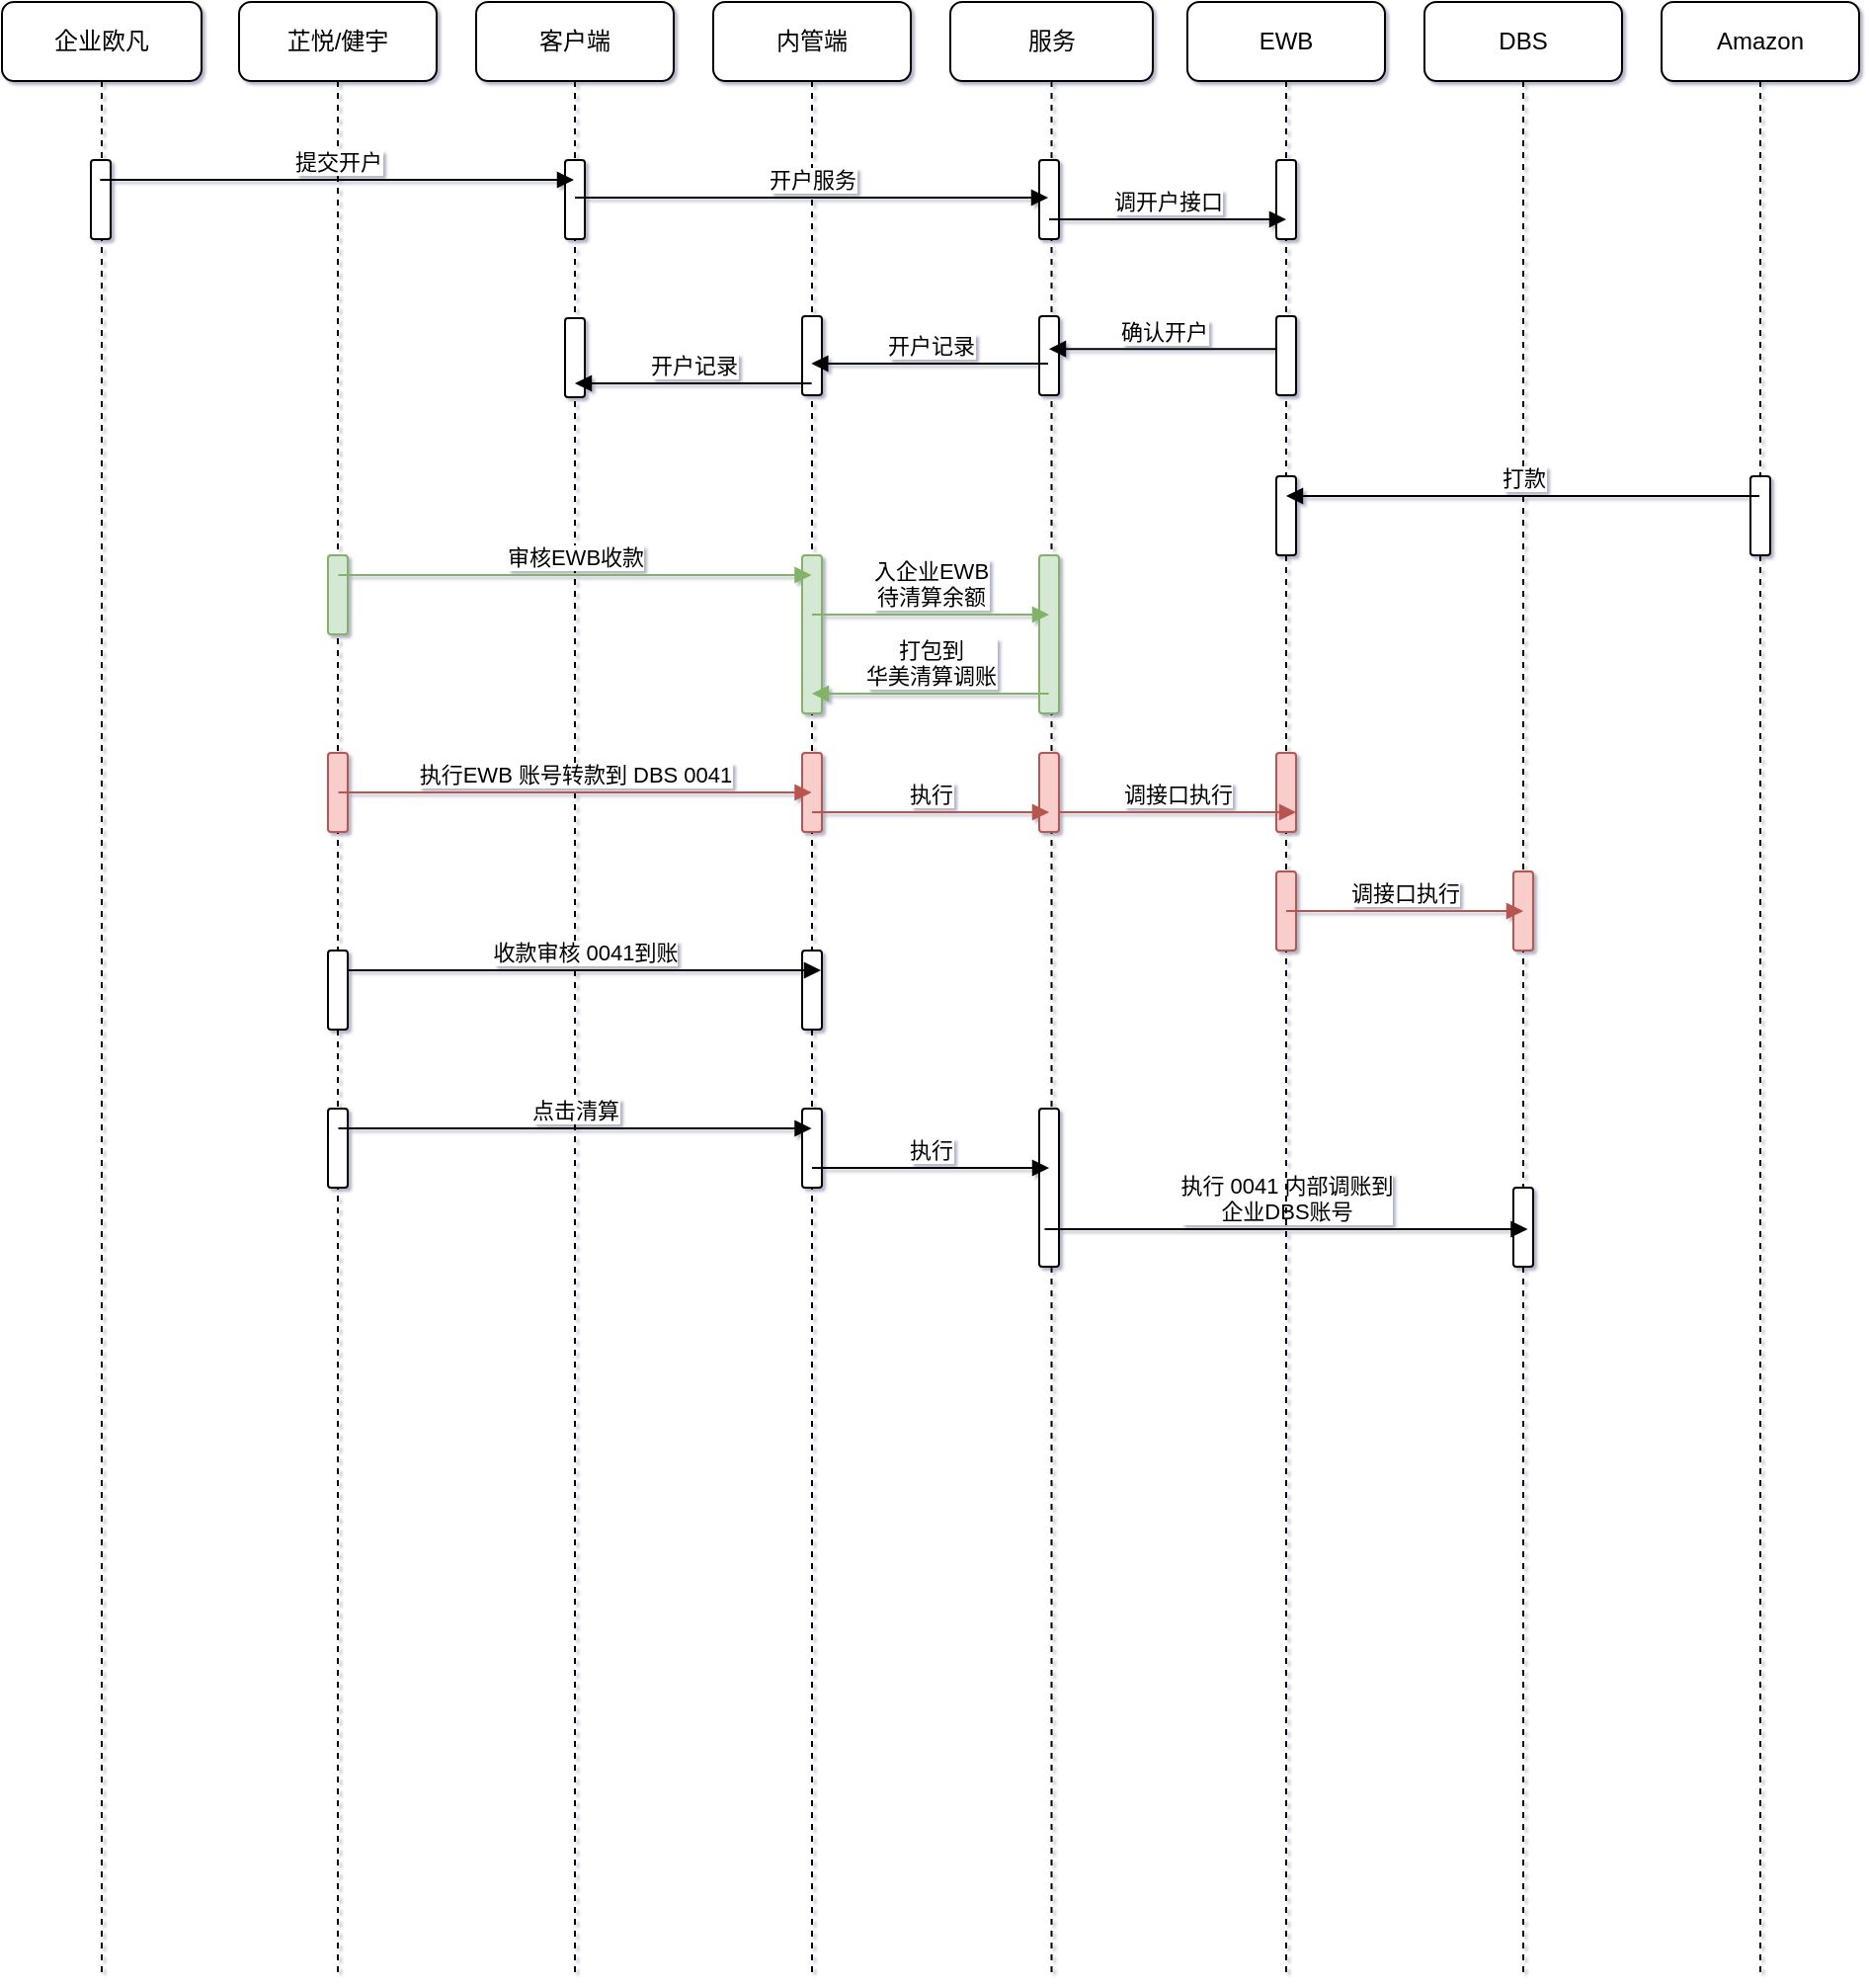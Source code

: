 <mxfile version="21.2.1" type="github">
  <diagram name="Page-1" id="2YBvvXClWsGukQMizWep">
    <mxGraphModel dx="1420" dy="794" grid="1" gridSize="10" guides="1" tooltips="1" connect="1" arrows="1" fold="1" page="1" pageScale="1" pageWidth="850" pageHeight="1100" math="0" shadow="1">
      <root>
        <mxCell id="0" />
        <mxCell id="1" parent="0" />
        <mxCell id="vuqDDMD9Cg7uA9CXkxy9-32" value="芷悦/健宇" style="shape=umlLifeline;perimeter=lifelinePerimeter;whiteSpace=wrap;html=1;container=1;dropTarget=0;collapsible=0;recursiveResize=0;outlineConnect=0;portConstraint=eastwest;newEdgeStyle={&quot;edgeStyle&quot;:&quot;elbowEdgeStyle&quot;,&quot;elbow&quot;:&quot;vertical&quot;,&quot;curved&quot;:0,&quot;rounded&quot;:0};rounded=1;" parent="1" vertex="1">
          <mxGeometry x="230" y="40" width="100" height="1000" as="geometry" />
        </mxCell>
        <mxCell id="vuqDDMD9Cg7uA9CXkxy9-34" value="" style="html=1;points=[];perimeter=orthogonalPerimeter;outlineConnect=0;targetShapes=umlLifeline;portConstraint=eastwest;newEdgeStyle={&quot;edgeStyle&quot;:&quot;elbowEdgeStyle&quot;,&quot;elbow&quot;:&quot;vertical&quot;,&quot;curved&quot;:0,&quot;rounded&quot;:0};rounded=1;fillColor=#d5e8d4;strokeColor=#82b366;" parent="vuqDDMD9Cg7uA9CXkxy9-32" vertex="1">
          <mxGeometry x="45" y="280" width="10" height="40" as="geometry" />
        </mxCell>
        <mxCell id="vuqDDMD9Cg7uA9CXkxy9-52" value="" style="html=1;points=[];perimeter=orthogonalPerimeter;outlineConnect=0;targetShapes=umlLifeline;portConstraint=eastwest;newEdgeStyle={&quot;edgeStyle&quot;:&quot;elbowEdgeStyle&quot;,&quot;elbow&quot;:&quot;vertical&quot;,&quot;curved&quot;:0,&quot;rounded&quot;:0};rounded=1;fillColor=#f8cecc;strokeColor=#b85450;" parent="vuqDDMD9Cg7uA9CXkxy9-32" vertex="1">
          <mxGeometry x="45" y="380" width="10" height="40" as="geometry" />
        </mxCell>
        <mxCell id="vuqDDMD9Cg7uA9CXkxy9-62" value="" style="html=1;points=[];perimeter=orthogonalPerimeter;outlineConnect=0;targetShapes=umlLifeline;portConstraint=eastwest;newEdgeStyle={&quot;edgeStyle&quot;:&quot;elbowEdgeStyle&quot;,&quot;elbow&quot;:&quot;vertical&quot;,&quot;curved&quot;:0,&quot;rounded&quot;:0};rounded=1;" parent="vuqDDMD9Cg7uA9CXkxy9-32" vertex="1">
          <mxGeometry x="45" y="480" width="10" height="40" as="geometry" />
        </mxCell>
        <mxCell id="vuqDDMD9Cg7uA9CXkxy9-18" value="Amazon" style="shape=umlLifeline;perimeter=lifelinePerimeter;whiteSpace=wrap;html=1;container=0;dropTarget=0;collapsible=0;recursiveResize=0;outlineConnect=0;portConstraint=eastwest;newEdgeStyle={&quot;edgeStyle&quot;:&quot;elbowEdgeStyle&quot;,&quot;elbow&quot;:&quot;vertical&quot;,&quot;curved&quot;:0,&quot;rounded&quot;:0};rounded=1;" parent="1" vertex="1">
          <mxGeometry x="950" y="40" width="100" height="1000" as="geometry" />
        </mxCell>
        <mxCell id="vuqDDMD9Cg7uA9CXkxy9-21" value="" style="html=1;points=[];perimeter=orthogonalPerimeter;outlineConnect=0;targetShapes=umlLifeline;portConstraint=eastwest;newEdgeStyle={&quot;edgeStyle&quot;:&quot;elbowEdgeStyle&quot;,&quot;elbow&quot;:&quot;vertical&quot;,&quot;curved&quot;:0,&quot;rounded&quot;:0};rounded=1;" parent="vuqDDMD9Cg7uA9CXkxy9-18" vertex="1">
          <mxGeometry x="45" y="240" width="10" height="40" as="geometry" />
        </mxCell>
        <mxCell id="vuqDDMD9Cg7uA9CXkxy9-10" value="DBS" style="shape=umlLifeline;perimeter=lifelinePerimeter;whiteSpace=wrap;html=1;container=0;dropTarget=0;collapsible=0;recursiveResize=0;outlineConnect=0;portConstraint=eastwest;newEdgeStyle={&quot;edgeStyle&quot;:&quot;elbowEdgeStyle&quot;,&quot;elbow&quot;:&quot;vertical&quot;,&quot;curved&quot;:0,&quot;rounded&quot;:0};rounded=1;" parent="1" vertex="1">
          <mxGeometry x="830" y="40" width="100" height="1000" as="geometry" />
        </mxCell>
        <mxCell id="vuqDDMD9Cg7uA9CXkxy9-59" value="" style="html=1;points=[];perimeter=orthogonalPerimeter;outlineConnect=0;targetShapes=umlLifeline;portConstraint=eastwest;newEdgeStyle={&quot;edgeStyle&quot;:&quot;elbowEdgeStyle&quot;,&quot;elbow&quot;:&quot;vertical&quot;,&quot;curved&quot;:0,&quot;rounded&quot;:0};rounded=1;fillColor=#f8cecc;strokeColor=#b85450;" parent="vuqDDMD9Cg7uA9CXkxy9-10" vertex="1">
          <mxGeometry x="45" y="440" width="10" height="40" as="geometry" />
        </mxCell>
        <mxCell id="aM9ryv3xv72pqoxQDRHE-1" value="客户端" style="shape=umlLifeline;perimeter=lifelinePerimeter;whiteSpace=wrap;html=1;container=0;dropTarget=0;collapsible=0;recursiveResize=0;outlineConnect=0;portConstraint=eastwest;newEdgeStyle={&quot;edgeStyle&quot;:&quot;elbowEdgeStyle&quot;,&quot;elbow&quot;:&quot;vertical&quot;,&quot;curved&quot;:0,&quot;rounded&quot;:0};rounded=1;" parent="1" vertex="1">
          <mxGeometry x="350" y="40" width="100" height="1000" as="geometry" />
        </mxCell>
        <mxCell id="vuqDDMD9Cg7uA9CXkxy9-8" value="" style="html=1;points=[];perimeter=orthogonalPerimeter;outlineConnect=0;targetShapes=umlLifeline;portConstraint=eastwest;newEdgeStyle={&quot;edgeStyle&quot;:&quot;elbowEdgeStyle&quot;,&quot;elbow&quot;:&quot;vertical&quot;,&quot;curved&quot;:0,&quot;rounded&quot;:0};rounded=1;" parent="aM9ryv3xv72pqoxQDRHE-1" vertex="1">
          <mxGeometry x="45" y="80" width="10" height="40" as="geometry" />
        </mxCell>
        <mxCell id="vuqDDMD9Cg7uA9CXkxy9-23" value="" style="html=1;points=[];perimeter=orthogonalPerimeter;outlineConnect=0;targetShapes=umlLifeline;portConstraint=eastwest;newEdgeStyle={&quot;edgeStyle&quot;:&quot;elbowEdgeStyle&quot;,&quot;elbow&quot;:&quot;vertical&quot;,&quot;curved&quot;:0,&quot;rounded&quot;:0};rounded=1;" parent="aM9ryv3xv72pqoxQDRHE-1" vertex="1">
          <mxGeometry x="45" y="160" width="10" height="40" as="geometry" />
        </mxCell>
        <mxCell id="aM9ryv3xv72pqoxQDRHE-5" value="内管端" style="shape=umlLifeline;perimeter=lifelinePerimeter;whiteSpace=wrap;html=1;container=0;dropTarget=0;collapsible=0;recursiveResize=0;outlineConnect=0;portConstraint=eastwest;newEdgeStyle={&quot;edgeStyle&quot;:&quot;elbowEdgeStyle&quot;,&quot;elbow&quot;:&quot;vertical&quot;,&quot;curved&quot;:0,&quot;rounded&quot;:0};rounded=1;" parent="1" vertex="1">
          <mxGeometry x="470" y="40" width="100" height="1000" as="geometry" />
        </mxCell>
        <mxCell id="vuqDDMD9Cg7uA9CXkxy9-16" value="" style="html=1;points=[];perimeter=orthogonalPerimeter;outlineConnect=0;targetShapes=umlLifeline;portConstraint=eastwest;newEdgeStyle={&quot;edgeStyle&quot;:&quot;elbowEdgeStyle&quot;,&quot;elbow&quot;:&quot;vertical&quot;,&quot;curved&quot;:0,&quot;rounded&quot;:0};rounded=1;" parent="aM9ryv3xv72pqoxQDRHE-5" vertex="1">
          <mxGeometry x="45" y="159" width="10" height="40" as="geometry" />
        </mxCell>
        <mxCell id="vuqDDMD9Cg7uA9CXkxy9-33" value="" style="html=1;points=[];perimeter=orthogonalPerimeter;outlineConnect=0;targetShapes=umlLifeline;portConstraint=eastwest;newEdgeStyle={&quot;edgeStyle&quot;:&quot;elbowEdgeStyle&quot;,&quot;elbow&quot;:&quot;vertical&quot;,&quot;curved&quot;:0,&quot;rounded&quot;:0};rounded=1;fillColor=#d5e8d4;strokeColor=#82b366;" parent="aM9ryv3xv72pqoxQDRHE-5" vertex="1">
          <mxGeometry x="45" y="280" width="10" height="80" as="geometry" />
        </mxCell>
        <mxCell id="vuqDDMD9Cg7uA9CXkxy9-53" value="" style="html=1;points=[];perimeter=orthogonalPerimeter;outlineConnect=0;targetShapes=umlLifeline;portConstraint=eastwest;newEdgeStyle={&quot;edgeStyle&quot;:&quot;elbowEdgeStyle&quot;,&quot;elbow&quot;:&quot;vertical&quot;,&quot;curved&quot;:0,&quot;rounded&quot;:0};rounded=1;fillColor=#f8cecc;strokeColor=#b85450;" parent="aM9ryv3xv72pqoxQDRHE-5" vertex="1">
          <mxGeometry x="45" y="380" width="10" height="40" as="geometry" />
        </mxCell>
        <mxCell id="vuqDDMD9Cg7uA9CXkxy9-63" value="" style="html=1;points=[];perimeter=orthogonalPerimeter;outlineConnect=0;targetShapes=umlLifeline;portConstraint=eastwest;newEdgeStyle={&quot;edgeStyle&quot;:&quot;elbowEdgeStyle&quot;,&quot;elbow&quot;:&quot;vertical&quot;,&quot;curved&quot;:0,&quot;rounded&quot;:0};rounded=1;" parent="aM9ryv3xv72pqoxQDRHE-5" vertex="1">
          <mxGeometry x="45" y="480" width="10" height="40" as="geometry" />
        </mxCell>
        <mxCell id="vuqDDMD9Cg7uA9CXkxy9-1" value="服务" style="shape=umlLifeline;perimeter=lifelinePerimeter;whiteSpace=wrap;html=1;container=0;dropTarget=0;collapsible=0;recursiveResize=0;outlineConnect=0;portConstraint=eastwest;newEdgeStyle={&quot;edgeStyle&quot;:&quot;elbowEdgeStyle&quot;,&quot;elbow&quot;:&quot;vertical&quot;,&quot;curved&quot;:0,&quot;rounded&quot;:0};rounded=1;" parent="1" vertex="1">
          <mxGeometry x="590" y="40" width="102.5" height="1000" as="geometry" />
        </mxCell>
        <mxCell id="vuqDDMD9Cg7uA9CXkxy9-13" value="" style="html=1;points=[];perimeter=orthogonalPerimeter;outlineConnect=0;targetShapes=umlLifeline;portConstraint=eastwest;newEdgeStyle={&quot;edgeStyle&quot;:&quot;elbowEdgeStyle&quot;,&quot;elbow&quot;:&quot;vertical&quot;,&quot;curved&quot;:0,&quot;rounded&quot;:0};rounded=1;" parent="vuqDDMD9Cg7uA9CXkxy9-1" vertex="1">
          <mxGeometry x="45" y="80" width="10" height="40" as="geometry" />
        </mxCell>
        <mxCell id="vuqDDMD9Cg7uA9CXkxy9-11" value="" style="html=1;points=[];perimeter=orthogonalPerimeter;outlineConnect=0;targetShapes=umlLifeline;portConstraint=eastwest;newEdgeStyle={&quot;edgeStyle&quot;:&quot;elbowEdgeStyle&quot;,&quot;elbow&quot;:&quot;vertical&quot;,&quot;curved&quot;:0,&quot;rounded&quot;:0};rounded=1;" parent="vuqDDMD9Cg7uA9CXkxy9-1" vertex="1">
          <mxGeometry x="45" y="159" width="10" height="40" as="geometry" />
        </mxCell>
        <mxCell id="vuqDDMD9Cg7uA9CXkxy9-36" value="" style="html=1;points=[];perimeter=orthogonalPerimeter;outlineConnect=0;targetShapes=umlLifeline;portConstraint=eastwest;newEdgeStyle={&quot;edgeStyle&quot;:&quot;elbowEdgeStyle&quot;,&quot;elbow&quot;:&quot;vertical&quot;,&quot;curved&quot;:0,&quot;rounded&quot;:0};rounded=1;fillColor=#d5e8d4;strokeColor=#82b366;" parent="vuqDDMD9Cg7uA9CXkxy9-1" vertex="1">
          <mxGeometry x="45" y="280" width="10" height="80" as="geometry" />
        </mxCell>
        <mxCell id="vuqDDMD9Cg7uA9CXkxy9-55" value="" style="html=1;points=[];perimeter=orthogonalPerimeter;outlineConnect=0;targetShapes=umlLifeline;portConstraint=eastwest;newEdgeStyle={&quot;edgeStyle&quot;:&quot;elbowEdgeStyle&quot;,&quot;elbow&quot;:&quot;vertical&quot;,&quot;curved&quot;:0,&quot;rounded&quot;:0};rounded=1;fillColor=#f8cecc;strokeColor=#b85450;" parent="vuqDDMD9Cg7uA9CXkxy9-1" vertex="1">
          <mxGeometry x="45" y="380" width="10" height="40" as="geometry" />
        </mxCell>
        <mxCell id="vuqDDMD9Cg7uA9CXkxy9-45" value="" style="html=1;points=[];perimeter=orthogonalPerimeter;outlineConnect=0;targetShapes=umlLifeline;portConstraint=eastwest;newEdgeStyle={&quot;edgeStyle&quot;:&quot;elbowEdgeStyle&quot;,&quot;elbow&quot;:&quot;vertical&quot;,&quot;curved&quot;:0,&quot;rounded&quot;:0};rounded=1;" parent="vuqDDMD9Cg7uA9CXkxy9-1" vertex="1">
          <mxGeometry x="-75" y="560" width="10" height="40" as="geometry" />
        </mxCell>
        <mxCell id="vuqDDMD9Cg7uA9CXkxy9-47" value="" style="html=1;points=[];perimeter=orthogonalPerimeter;outlineConnect=0;targetShapes=umlLifeline;portConstraint=eastwest;newEdgeStyle={&quot;edgeStyle&quot;:&quot;elbowEdgeStyle&quot;,&quot;elbow&quot;:&quot;vertical&quot;,&quot;curved&quot;:0,&quot;rounded&quot;:0};rounded=1;" parent="vuqDDMD9Cg7uA9CXkxy9-1" vertex="1">
          <mxGeometry x="45" y="560" width="10" height="80" as="geometry" />
        </mxCell>
        <mxCell id="vuqDDMD9Cg7uA9CXkxy9-49" value="" style="html=1;points=[];perimeter=orthogonalPerimeter;outlineConnect=0;targetShapes=umlLifeline;portConstraint=eastwest;newEdgeStyle={&quot;edgeStyle&quot;:&quot;elbowEdgeStyle&quot;,&quot;elbow&quot;:&quot;vertical&quot;,&quot;curved&quot;:0,&quot;rounded&quot;:0};rounded=1;" parent="vuqDDMD9Cg7uA9CXkxy9-1" vertex="1">
          <mxGeometry x="285" y="600" width="10" height="40" as="geometry" />
        </mxCell>
        <mxCell id="vuqDDMD9Cg7uA9CXkxy9-41" value="" style="html=1;points=[];perimeter=orthogonalPerimeter;outlineConnect=0;targetShapes=umlLifeline;portConstraint=eastwest;newEdgeStyle={&quot;edgeStyle&quot;:&quot;elbowEdgeStyle&quot;,&quot;elbow&quot;:&quot;vertical&quot;,&quot;curved&quot;:0,&quot;rounded&quot;:0};rounded=1;" parent="vuqDDMD9Cg7uA9CXkxy9-1" vertex="1">
          <mxGeometry x="-315" y="560" width="10" height="40" as="geometry" />
        </mxCell>
        <mxCell id="vuqDDMD9Cg7uA9CXkxy9-46" value="点击清算" style="html=1;verticalAlign=bottom;endArrow=block;edgeStyle=elbowEdgeStyle;elbow=vertical;curved=0;rounded=1;" parent="vuqDDMD9Cg7uA9CXkxy9-1" edge="1">
          <mxGeometry x="0.002" relative="1" as="geometry">
            <mxPoint x="-309.75" y="570" as="sourcePoint" />
            <Array as="points">
              <mxPoint x="-239.75" y="570" />
            </Array>
            <mxPoint x="-70.25" y="570" as="targetPoint" />
            <mxPoint as="offset" />
          </mxGeometry>
        </mxCell>
        <mxCell id="vuqDDMD9Cg7uA9CXkxy9-48" value="执行" style="html=1;verticalAlign=bottom;endArrow=block;edgeStyle=elbowEdgeStyle;elbow=vertical;curved=0;rounded=1;" parent="vuqDDMD9Cg7uA9CXkxy9-1" edge="1">
          <mxGeometry x="0.001" relative="1" as="geometry">
            <mxPoint x="-70" y="590" as="sourcePoint" />
            <Array as="points">
              <mxPoint x="-15" y="590" />
            </Array>
            <mxPoint x="50" y="590" as="targetPoint" />
            <mxPoint as="offset" />
          </mxGeometry>
        </mxCell>
        <mxCell id="vuqDDMD9Cg7uA9CXkxy9-50" value="执行 0041 内部调账到 &lt;br&gt;企业DBS账号" style="html=1;verticalAlign=bottom;endArrow=block;edgeStyle=elbowEdgeStyle;elbow=vertical;curved=0;rounded=1;" parent="vuqDDMD9Cg7uA9CXkxy9-1" edge="1">
          <mxGeometry x="0.001" relative="1" as="geometry">
            <mxPoint x="47.75" y="621" as="sourcePoint" />
            <Array as="points">
              <mxPoint x="102.75" y="621" />
            </Array>
            <mxPoint x="292.25" y="621" as="targetPoint" />
            <mxPoint as="offset" />
          </mxGeometry>
        </mxCell>
        <mxCell id="vuqDDMD9Cg7uA9CXkxy9-9" value="EWB" style="shape=umlLifeline;perimeter=lifelinePerimeter;whiteSpace=wrap;html=1;container=0;dropTarget=0;collapsible=0;recursiveResize=0;outlineConnect=0;portConstraint=eastwest;newEdgeStyle={&quot;edgeStyle&quot;:&quot;elbowEdgeStyle&quot;,&quot;elbow&quot;:&quot;vertical&quot;,&quot;curved&quot;:0,&quot;rounded&quot;:0};rounded=1;" parent="1" vertex="1">
          <mxGeometry x="710" y="40" width="100" height="1000" as="geometry" />
        </mxCell>
        <mxCell id="vuqDDMD9Cg7uA9CXkxy9-5" value="" style="html=1;points=[];perimeter=orthogonalPerimeter;outlineConnect=0;targetShapes=umlLifeline;portConstraint=eastwest;newEdgeStyle={&quot;edgeStyle&quot;:&quot;elbowEdgeStyle&quot;,&quot;elbow&quot;:&quot;vertical&quot;,&quot;curved&quot;:0,&quot;rounded&quot;:0};rounded=1;" parent="vuqDDMD9Cg7uA9CXkxy9-9" vertex="1">
          <mxGeometry x="45" y="80" width="10" height="40" as="geometry" />
        </mxCell>
        <mxCell id="vuqDDMD9Cg7uA9CXkxy9-22" value="" style="html=1;points=[];perimeter=orthogonalPerimeter;outlineConnect=0;targetShapes=umlLifeline;portConstraint=eastwest;newEdgeStyle={&quot;edgeStyle&quot;:&quot;elbowEdgeStyle&quot;,&quot;elbow&quot;:&quot;vertical&quot;,&quot;curved&quot;:0,&quot;rounded&quot;:0};rounded=1;" parent="vuqDDMD9Cg7uA9CXkxy9-9" vertex="1">
          <mxGeometry x="45" y="240" width="10" height="40" as="geometry" />
        </mxCell>
        <mxCell id="vuqDDMD9Cg7uA9CXkxy9-57" value="" style="html=1;points=[];perimeter=orthogonalPerimeter;outlineConnect=0;targetShapes=umlLifeline;portConstraint=eastwest;newEdgeStyle={&quot;edgeStyle&quot;:&quot;elbowEdgeStyle&quot;,&quot;elbow&quot;:&quot;vertical&quot;,&quot;curved&quot;:0,&quot;rounded&quot;:0};rounded=1;fillColor=#f8cecc;strokeColor=#b85450;" parent="vuqDDMD9Cg7uA9CXkxy9-9" vertex="1">
          <mxGeometry x="45" y="380" width="10" height="40" as="geometry" />
        </mxCell>
        <mxCell id="vuqDDMD9Cg7uA9CXkxy9-61" value="" style="html=1;points=[];perimeter=orthogonalPerimeter;outlineConnect=0;targetShapes=umlLifeline;portConstraint=eastwest;newEdgeStyle={&quot;edgeStyle&quot;:&quot;elbowEdgeStyle&quot;,&quot;elbow&quot;:&quot;vertical&quot;,&quot;curved&quot;:0,&quot;rounded&quot;:0};rounded=1;fillColor=#f8cecc;strokeColor=#b85450;" parent="vuqDDMD9Cg7uA9CXkxy9-9" vertex="1">
          <mxGeometry x="45" y="440" width="10" height="40" as="geometry" />
        </mxCell>
        <mxCell id="vuqDDMD9Cg7uA9CXkxy9-39" value="企业欧凡" style="shape=umlLifeline;perimeter=lifelinePerimeter;whiteSpace=wrap;html=1;container=1;dropTarget=0;collapsible=0;recursiveResize=0;outlineConnect=0;portConstraint=eastwest;newEdgeStyle={&quot;edgeStyle&quot;:&quot;elbowEdgeStyle&quot;,&quot;elbow&quot;:&quot;vertical&quot;,&quot;curved&quot;:0,&quot;rounded&quot;:0};rounded=1;" parent="1" vertex="1">
          <mxGeometry x="110" y="40" width="101" height="1000" as="geometry" />
        </mxCell>
        <mxCell id="vuqDDMD9Cg7uA9CXkxy9-40" value="" style="html=1;points=[];perimeter=orthogonalPerimeter;outlineConnect=0;targetShapes=umlLifeline;portConstraint=eastwest;newEdgeStyle={&quot;edgeStyle&quot;:&quot;elbowEdgeStyle&quot;,&quot;elbow&quot;:&quot;vertical&quot;,&quot;curved&quot;:0,&quot;rounded&quot;:0};rounded=1;" parent="vuqDDMD9Cg7uA9CXkxy9-39" vertex="1">
          <mxGeometry x="45" y="80" width="10" height="40" as="geometry" />
        </mxCell>
        <mxCell id="vuqDDMD9Cg7uA9CXkxy9-12" value="开户服务" style="html=1;verticalAlign=bottom;endArrow=block;edgeStyle=elbowEdgeStyle;elbow=vertical;curved=0;rounded=1;" parent="1" edge="1">
          <mxGeometry x="0.001" relative="1" as="geometry">
            <mxPoint x="400" y="139" as="sourcePoint" />
            <Array as="points">
              <mxPoint x="470" y="139" />
            </Array>
            <mxPoint x="639.5" y="139" as="targetPoint" />
            <mxPoint as="offset" />
          </mxGeometry>
        </mxCell>
        <mxCell id="vuqDDMD9Cg7uA9CXkxy9-17" value="开户记录" style="html=1;verticalAlign=bottom;endArrow=block;edgeStyle=elbowEdgeStyle;elbow=vertical;curved=0;rounded=1;" parent="1" edge="1">
          <mxGeometry relative="1" as="geometry">
            <mxPoint x="639.5" y="223" as="sourcePoint" />
            <Array as="points">
              <mxPoint x="585" y="223" />
              <mxPoint x="630" y="223" />
            </Array>
            <mxPoint x="519.667" y="223" as="targetPoint" />
          </mxGeometry>
        </mxCell>
        <mxCell id="aM9ryv3xv72pqoxQDRHE-9" value="确认开户" style="html=1;verticalAlign=bottom;endArrow=block;edgeStyle=elbowEdgeStyle;elbow=vertical;curved=0;rounded=1;" parent="1" source="vuqDDMD9Cg7uA9CXkxy9-15" edge="1">
          <mxGeometry relative="1" as="geometry">
            <mxPoint x="755.0" y="216" as="sourcePoint" />
            <Array as="points">
              <mxPoint x="710" y="215.58" />
            </Array>
            <mxPoint x="640" y="215.58" as="targetPoint" />
          </mxGeometry>
        </mxCell>
        <mxCell id="vuqDDMD9Cg7uA9CXkxy9-14" value="调开户接口" style="html=1;verticalAlign=bottom;endArrow=block;edgeStyle=elbowEdgeStyle;elbow=vertical;curved=0;rounded=1;" parent="1" edge="1">
          <mxGeometry x="0.001" relative="1" as="geometry">
            <mxPoint x="640" y="150" as="sourcePoint" />
            <Array as="points">
              <mxPoint x="695" y="150" />
            </Array>
            <mxPoint x="760" y="150" as="targetPoint" />
            <mxPoint as="offset" />
          </mxGeometry>
        </mxCell>
        <mxCell id="vuqDDMD9Cg7uA9CXkxy9-20" value="" style="html=1;verticalAlign=bottom;endArrow=block;edgeStyle=elbowEdgeStyle;elbow=vertical;curved=0;rounded=1;" parent="1" target="vuqDDMD9Cg7uA9CXkxy9-15" edge="1">
          <mxGeometry relative="1" as="geometry">
            <mxPoint x="755.0" y="216" as="sourcePoint" />
            <Array as="points">
              <mxPoint x="760" y="216" />
            </Array>
            <mxPoint x="640" y="215.58" as="targetPoint" />
          </mxGeometry>
        </mxCell>
        <mxCell id="vuqDDMD9Cg7uA9CXkxy9-15" value="" style="html=1;points=[];perimeter=orthogonalPerimeter;outlineConnect=0;targetShapes=umlLifeline;portConstraint=eastwest;newEdgeStyle={&quot;edgeStyle&quot;:&quot;elbowEdgeStyle&quot;,&quot;elbow&quot;:&quot;vertical&quot;,&quot;curved&quot;:0,&quot;rounded&quot;:0};rounded=1;" parent="1" vertex="1">
          <mxGeometry x="755" y="199" width="10" height="40" as="geometry" />
        </mxCell>
        <mxCell id="vuqDDMD9Cg7uA9CXkxy9-24" value="开户记录" style="html=1;verticalAlign=bottom;endArrow=block;edgeStyle=elbowEdgeStyle;elbow=vertical;curved=0;rounded=1;" parent="1" edge="1">
          <mxGeometry relative="1" as="geometry">
            <mxPoint x="519.83" y="233" as="sourcePoint" />
            <Array as="points">
              <mxPoint x="465.33" y="233" />
              <mxPoint x="510.33" y="233" />
            </Array>
            <mxPoint x="399.997" y="233" as="targetPoint" />
          </mxGeometry>
        </mxCell>
        <mxCell id="vuqDDMD9Cg7uA9CXkxy9-25" value="打款" style="html=1;verticalAlign=bottom;endArrow=block;edgeStyle=elbowEdgeStyle;elbow=vertical;curved=0;rounded=1;" parent="1" source="vuqDDMD9Cg7uA9CXkxy9-18" target="vuqDDMD9Cg7uA9CXkxy9-9" edge="1">
          <mxGeometry relative="1" as="geometry">
            <mxPoint x="519.83" y="290" as="sourcePoint" />
            <Array as="points">
              <mxPoint x="840" y="290" />
              <mxPoint x="990" y="290" />
              <mxPoint x="800" y="300" />
              <mxPoint x="770" y="300" />
              <mxPoint x="510.33" y="290" />
            </Array>
            <mxPoint x="399.997" y="290" as="targetPoint" />
          </mxGeometry>
        </mxCell>
        <mxCell id="vuqDDMD9Cg7uA9CXkxy9-35" value="审核EWB收款" style="html=1;verticalAlign=bottom;endArrow=block;edgeStyle=elbowEdgeStyle;elbow=vertical;curved=0;rounded=1;fillColor=#d5e8d4;strokeColor=#82b366;" parent="1" edge="1">
          <mxGeometry x="0.002" relative="1" as="geometry">
            <mxPoint x="280.25" y="330" as="sourcePoint" />
            <Array as="points">
              <mxPoint x="350.25" y="330" />
            </Array>
            <mxPoint x="519.75" y="330" as="targetPoint" />
            <mxPoint as="offset" />
          </mxGeometry>
        </mxCell>
        <mxCell id="vuqDDMD9Cg7uA9CXkxy9-37" value="入企业EWB &lt;br&gt;待清算余额" style="html=1;verticalAlign=bottom;endArrow=block;edgeStyle=elbowEdgeStyle;elbow=vertical;curved=0;rounded=1;fillColor=#d5e8d4;strokeColor=#82b366;" parent="1" edge="1">
          <mxGeometry x="0.001" relative="1" as="geometry">
            <mxPoint x="520" y="350" as="sourcePoint" />
            <Array as="points">
              <mxPoint x="575" y="350" />
            </Array>
            <mxPoint x="640" y="350" as="targetPoint" />
            <mxPoint as="offset" />
          </mxGeometry>
        </mxCell>
        <mxCell id="aM9ryv3xv72pqoxQDRHE-7" value="提交开户" style="html=1;verticalAlign=bottom;endArrow=block;edgeStyle=elbowEdgeStyle;elbow=vertical;curved=0;rounded=1;" parent="1" target="aM9ryv3xv72pqoxQDRHE-1" edge="1">
          <mxGeometry relative="1" as="geometry">
            <mxPoint x="159.667" y="130" as="sourcePoint" />
            <Array as="points">
              <mxPoint x="175" y="130" />
            </Array>
            <mxPoint x="260.0" y="130" as="targetPoint" />
          </mxGeometry>
        </mxCell>
        <mxCell id="vuqDDMD9Cg7uA9CXkxy9-44" value="打包到&lt;br&gt;华美清算调账" style="html=1;verticalAlign=bottom;endArrow=block;edgeStyle=elbowEdgeStyle;elbow=vertical;curved=0;rounded=1;fillColor=#d5e8d4;strokeColor=#82b366;" parent="1" edge="1">
          <mxGeometry relative="1" as="geometry">
            <mxPoint x="639.83" y="390" as="sourcePoint" />
            <Array as="points">
              <mxPoint x="585.33" y="390" />
              <mxPoint x="630.33" y="390" />
            </Array>
            <mxPoint x="519.997" y="390" as="targetPoint" />
          </mxGeometry>
        </mxCell>
        <mxCell id="vuqDDMD9Cg7uA9CXkxy9-54" value="执行EWB 账号转款到 DBS 0041" style="html=1;verticalAlign=bottom;endArrow=block;edgeStyle=elbowEdgeStyle;elbow=vertical;curved=0;rounded=1;fillColor=#f8cecc;strokeColor=#b85450;" parent="1" edge="1">
          <mxGeometry x="0.002" relative="1" as="geometry">
            <mxPoint x="280.25" y="440" as="sourcePoint" />
            <Array as="points">
              <mxPoint x="350.25" y="440" />
            </Array>
            <mxPoint x="519.75" y="440" as="targetPoint" />
            <mxPoint as="offset" />
          </mxGeometry>
        </mxCell>
        <mxCell id="vuqDDMD9Cg7uA9CXkxy9-56" value="执行" style="html=1;verticalAlign=bottom;endArrow=block;edgeStyle=elbowEdgeStyle;elbow=vertical;curved=0;rounded=1;fillColor=#f8cecc;strokeColor=#b85450;" parent="1" edge="1">
          <mxGeometry x="0.001" relative="1" as="geometry">
            <mxPoint x="520" y="450" as="sourcePoint" />
            <Array as="points">
              <mxPoint x="575" y="450" />
            </Array>
            <mxPoint x="640" y="450" as="targetPoint" />
            <mxPoint as="offset" />
          </mxGeometry>
        </mxCell>
        <mxCell id="vuqDDMD9Cg7uA9CXkxy9-58" value="调接口执行" style="html=1;verticalAlign=bottom;endArrow=block;edgeStyle=elbowEdgeStyle;elbow=vertical;curved=0;rounded=1;fillColor=#f8cecc;strokeColor=#b85450;" parent="1" edge="1">
          <mxGeometry x="0.001" relative="1" as="geometry">
            <mxPoint x="645" y="450" as="sourcePoint" />
            <Array as="points">
              <mxPoint x="700" y="450" />
            </Array>
            <mxPoint x="765" y="450" as="targetPoint" />
            <mxPoint as="offset" />
          </mxGeometry>
        </mxCell>
        <mxCell id="vuqDDMD9Cg7uA9CXkxy9-60" value="调接口执行" style="html=1;verticalAlign=bottom;endArrow=block;edgeStyle=elbowEdgeStyle;elbow=vertical;curved=0;rounded=1;fillColor=#f8cecc;strokeColor=#b85450;" parent="1" edge="1">
          <mxGeometry x="0.001" relative="1" as="geometry">
            <mxPoint x="760" y="500" as="sourcePoint" />
            <Array as="points">
              <mxPoint x="815" y="500" />
            </Array>
            <mxPoint x="880" y="500" as="targetPoint" />
            <mxPoint as="offset" />
          </mxGeometry>
        </mxCell>
        <mxCell id="vuqDDMD9Cg7uA9CXkxy9-64" value="收款审核 0041到账" style="html=1;verticalAlign=bottom;endArrow=block;edgeStyle=elbowEdgeStyle;elbow=vertical;curved=0;rounded=1;" parent="1" edge="1">
          <mxGeometry x="0.002" relative="1" as="geometry">
            <mxPoint x="285" y="530" as="sourcePoint" />
            <Array as="points">
              <mxPoint x="355" y="530" />
            </Array>
            <mxPoint x="524.5" y="530" as="targetPoint" />
            <mxPoint as="offset" />
          </mxGeometry>
        </mxCell>
      </root>
    </mxGraphModel>
  </diagram>
</mxfile>
